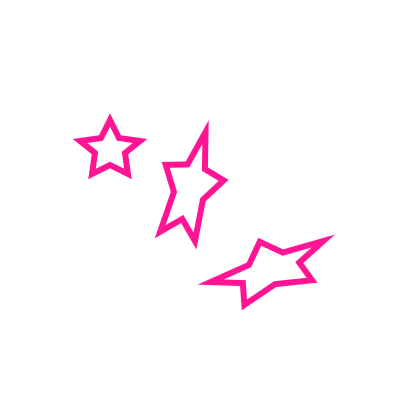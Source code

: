 {
  "$schema": "https://vega.github.io/schema/vega/v5.json",
  "description": "A simple pie chart with embedded data.",
  "background": "white",
  "padding": 5,
  "width": 200,
  "height": 200,
  "style": "view",
  "data": [{
    "name": "data_0",
    "values": [
      {"x": 50, "y": 70, "fill": "green", "scaleX": 15, "scaleY": 15, "angle": 0},
      {"x": 90, "y": 90, "fill": "blue", "scaleX": 15, "scaleY": 30, "angle": 15},
      {"x": 130, "y": 130, "fill": "darkorange", "scaleX": 30, "scaleY": 15, "angle": -20}
    ]
  }],
  "marks": [
    {
      "name": "marks",
      "type": "path",
      "from": {"data": "data_0"},
      "style": ["arc"],
      "encode": {
        "update": {
          "x": {"field": "x"},
          "y": {"field": "y"},
          "scaleX": {"field": "scaleX"},
          "scaleY": {"field": "scaleY"},
          "path": {"value": "M0,.5L.6,.8L.5,.1L1,-.3L.3,-.4L0,-1L-.3,-.4L-1,-.3L-.5,.1L-.6.8L0,.5Z"},
          "angle": {"field": "angle"},
          "stroke": {"value": "deeppink"},
          "strokeWidth": {"value": 3}
        }
      }
    }
  ]
}
